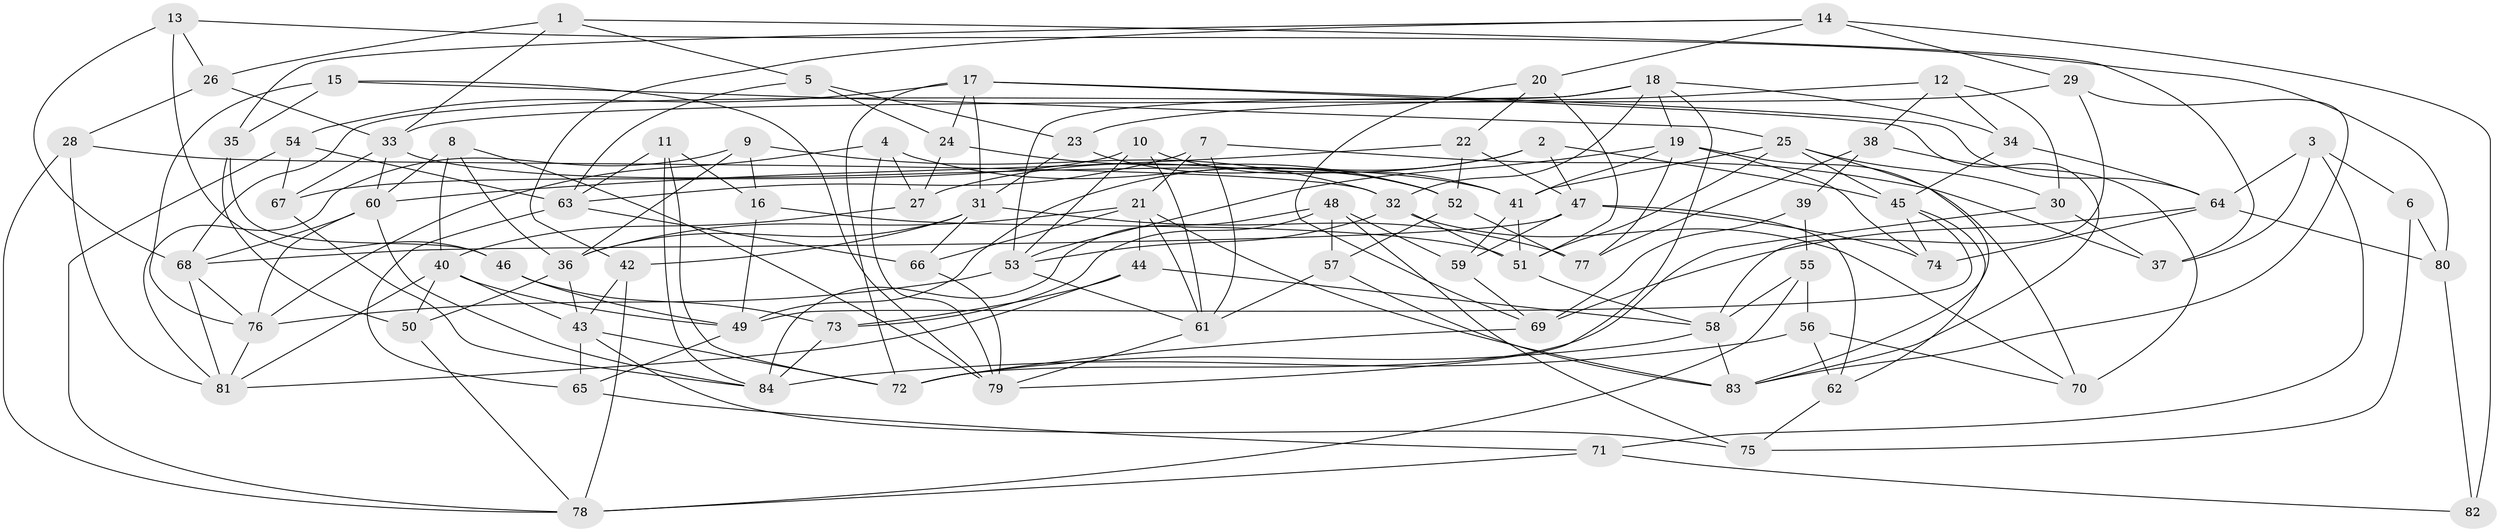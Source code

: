 // original degree distribution, {4: 1.0}
// Generated by graph-tools (version 1.1) at 2025/38/03/04/25 23:38:08]
// undirected, 84 vertices, 199 edges
graph export_dot {
  node [color=gray90,style=filled];
  1;
  2;
  3;
  4;
  5;
  6;
  7;
  8;
  9;
  10;
  11;
  12;
  13;
  14;
  15;
  16;
  17;
  18;
  19;
  20;
  21;
  22;
  23;
  24;
  25;
  26;
  27;
  28;
  29;
  30;
  31;
  32;
  33;
  34;
  35;
  36;
  37;
  38;
  39;
  40;
  41;
  42;
  43;
  44;
  45;
  46;
  47;
  48;
  49;
  50;
  51;
  52;
  53;
  54;
  55;
  56;
  57;
  58;
  59;
  60;
  61;
  62;
  63;
  64;
  65;
  66;
  67;
  68;
  69;
  70;
  71;
  72;
  73;
  74;
  75;
  76;
  77;
  78;
  79;
  80;
  81;
  82;
  83;
  84;
  1 -- 5 [weight=1.0];
  1 -- 26 [weight=1.0];
  1 -- 33 [weight=1.0];
  1 -- 37 [weight=1.0];
  2 -- 27 [weight=1.0];
  2 -- 45 [weight=1.0];
  2 -- 47 [weight=1.0];
  2 -- 49 [weight=1.0];
  3 -- 6 [weight=1.0];
  3 -- 37 [weight=1.0];
  3 -- 64 [weight=1.0];
  3 -- 71 [weight=1.0];
  4 -- 27 [weight=1.0];
  4 -- 52 [weight=1.0];
  4 -- 76 [weight=1.0];
  4 -- 79 [weight=1.0];
  5 -- 23 [weight=1.0];
  5 -- 24 [weight=1.0];
  5 -- 63 [weight=1.0];
  6 -- 75 [weight=2.0];
  6 -- 80 [weight=1.0];
  7 -- 21 [weight=1.0];
  7 -- 37 [weight=1.0];
  7 -- 61 [weight=1.0];
  7 -- 63 [weight=1.0];
  8 -- 36 [weight=1.0];
  8 -- 40 [weight=1.0];
  8 -- 60 [weight=1.0];
  8 -- 79 [weight=1.0];
  9 -- 16 [weight=1.0];
  9 -- 32 [weight=1.0];
  9 -- 36 [weight=1.0];
  9 -- 81 [weight=1.0];
  10 -- 41 [weight=1.0];
  10 -- 53 [weight=1.0];
  10 -- 61 [weight=1.0];
  10 -- 67 [weight=1.0];
  11 -- 16 [weight=1.0];
  11 -- 63 [weight=1.0];
  11 -- 72 [weight=1.0];
  11 -- 84 [weight=1.0];
  12 -- 23 [weight=1.0];
  12 -- 30 [weight=1.0];
  12 -- 34 [weight=1.0];
  12 -- 38 [weight=1.0];
  13 -- 26 [weight=1.0];
  13 -- 46 [weight=1.0];
  13 -- 68 [weight=1.0];
  13 -- 80 [weight=1.0];
  14 -- 20 [weight=1.0];
  14 -- 29 [weight=1.0];
  14 -- 35 [weight=1.0];
  14 -- 42 [weight=1.0];
  14 -- 82 [weight=2.0];
  15 -- 25 [weight=1.0];
  15 -- 35 [weight=1.0];
  15 -- 76 [weight=1.0];
  15 -- 79 [weight=1.0];
  16 -- 49 [weight=1.0];
  16 -- 51 [weight=1.0];
  17 -- 24 [weight=1.0];
  17 -- 31 [weight=1.0];
  17 -- 54 [weight=1.0];
  17 -- 64 [weight=1.0];
  17 -- 72 [weight=1.0];
  17 -- 83 [weight=1.0];
  18 -- 19 [weight=1.0];
  18 -- 32 [weight=1.0];
  18 -- 34 [weight=1.0];
  18 -- 53 [weight=1.0];
  18 -- 68 [weight=1.0];
  18 -- 79 [weight=1.0];
  19 -- 41 [weight=1.0];
  19 -- 53 [weight=1.0];
  19 -- 70 [weight=1.0];
  19 -- 74 [weight=1.0];
  19 -- 77 [weight=1.0];
  20 -- 22 [weight=1.0];
  20 -- 51 [weight=1.0];
  20 -- 69 [weight=1.0];
  21 -- 36 [weight=1.0];
  21 -- 44 [weight=1.0];
  21 -- 61 [weight=1.0];
  21 -- 66 [weight=1.0];
  21 -- 83 [weight=1.0];
  22 -- 47 [weight=1.0];
  22 -- 52 [weight=1.0];
  22 -- 60 [weight=1.0];
  23 -- 31 [weight=1.0];
  23 -- 52 [weight=1.0];
  24 -- 27 [weight=1.0];
  24 -- 52 [weight=1.0];
  25 -- 30 [weight=1.0];
  25 -- 41 [weight=1.0];
  25 -- 45 [weight=1.0];
  25 -- 51 [weight=1.0];
  25 -- 83 [weight=1.0];
  26 -- 28 [weight=1.0];
  26 -- 33 [weight=1.0];
  27 -- 40 [weight=1.0];
  28 -- 32 [weight=1.0];
  28 -- 78 [weight=1.0];
  28 -- 81 [weight=1.0];
  29 -- 33 [weight=1.0];
  29 -- 58 [weight=1.0];
  29 -- 83 [weight=1.0];
  30 -- 37 [weight=1.0];
  30 -- 72 [weight=1.0];
  31 -- 36 [weight=1.0];
  31 -- 42 [weight=1.0];
  31 -- 66 [weight=1.0];
  31 -- 77 [weight=1.0];
  32 -- 51 [weight=1.0];
  32 -- 53 [weight=1.0];
  32 -- 70 [weight=1.0];
  33 -- 41 [weight=1.0];
  33 -- 60 [weight=1.0];
  33 -- 67 [weight=1.0];
  34 -- 45 [weight=1.0];
  34 -- 64 [weight=1.0];
  35 -- 46 [weight=1.0];
  35 -- 50 [weight=1.0];
  36 -- 43 [weight=1.0];
  36 -- 50 [weight=1.0];
  38 -- 39 [weight=1.0];
  38 -- 70 [weight=1.0];
  38 -- 77 [weight=1.0];
  39 -- 55 [weight=1.0];
  39 -- 69 [weight=2.0];
  40 -- 43 [weight=1.0];
  40 -- 49 [weight=1.0];
  40 -- 50 [weight=1.0];
  40 -- 81 [weight=1.0];
  41 -- 51 [weight=1.0];
  41 -- 59 [weight=1.0];
  42 -- 43 [weight=1.0];
  42 -- 78 [weight=1.0];
  43 -- 65 [weight=1.0];
  43 -- 72 [weight=1.0];
  43 -- 75 [weight=1.0];
  44 -- 58 [weight=1.0];
  44 -- 73 [weight=1.0];
  44 -- 81 [weight=1.0];
  45 -- 49 [weight=1.0];
  45 -- 62 [weight=1.0];
  45 -- 74 [weight=1.0];
  46 -- 49 [weight=1.0];
  46 -- 73 [weight=1.0];
  47 -- 59 [weight=1.0];
  47 -- 62 [weight=1.0];
  47 -- 68 [weight=1.0];
  47 -- 74 [weight=1.0];
  48 -- 57 [weight=1.0];
  48 -- 59 [weight=1.0];
  48 -- 73 [weight=1.0];
  48 -- 75 [weight=2.0];
  48 -- 84 [weight=1.0];
  49 -- 65 [weight=1.0];
  50 -- 78 [weight=1.0];
  51 -- 58 [weight=1.0];
  52 -- 57 [weight=1.0];
  52 -- 77 [weight=1.0];
  53 -- 61 [weight=1.0];
  53 -- 76 [weight=1.0];
  54 -- 63 [weight=1.0];
  54 -- 67 [weight=1.0];
  54 -- 78 [weight=1.0];
  55 -- 56 [weight=1.0];
  55 -- 58 [weight=1.0];
  55 -- 78 [weight=1.0];
  56 -- 62 [weight=1.0];
  56 -- 70 [weight=1.0];
  56 -- 84 [weight=1.0];
  57 -- 61 [weight=1.0];
  57 -- 83 [weight=1.0];
  58 -- 72 [weight=1.0];
  58 -- 83 [weight=1.0];
  59 -- 69 [weight=1.0];
  60 -- 68 [weight=1.0];
  60 -- 76 [weight=1.0];
  60 -- 84 [weight=1.0];
  61 -- 79 [weight=1.0];
  62 -- 75 [weight=1.0];
  63 -- 65 [weight=1.0];
  63 -- 66 [weight=1.0];
  64 -- 69 [weight=1.0];
  64 -- 74 [weight=1.0];
  64 -- 80 [weight=1.0];
  65 -- 71 [weight=1.0];
  66 -- 79 [weight=1.0];
  67 -- 84 [weight=1.0];
  68 -- 76 [weight=1.0];
  68 -- 81 [weight=1.0];
  69 -- 72 [weight=1.0];
  71 -- 78 [weight=1.0];
  71 -- 82 [weight=1.0];
  73 -- 84 [weight=1.0];
  76 -- 81 [weight=1.0];
  80 -- 82 [weight=1.0];
}
